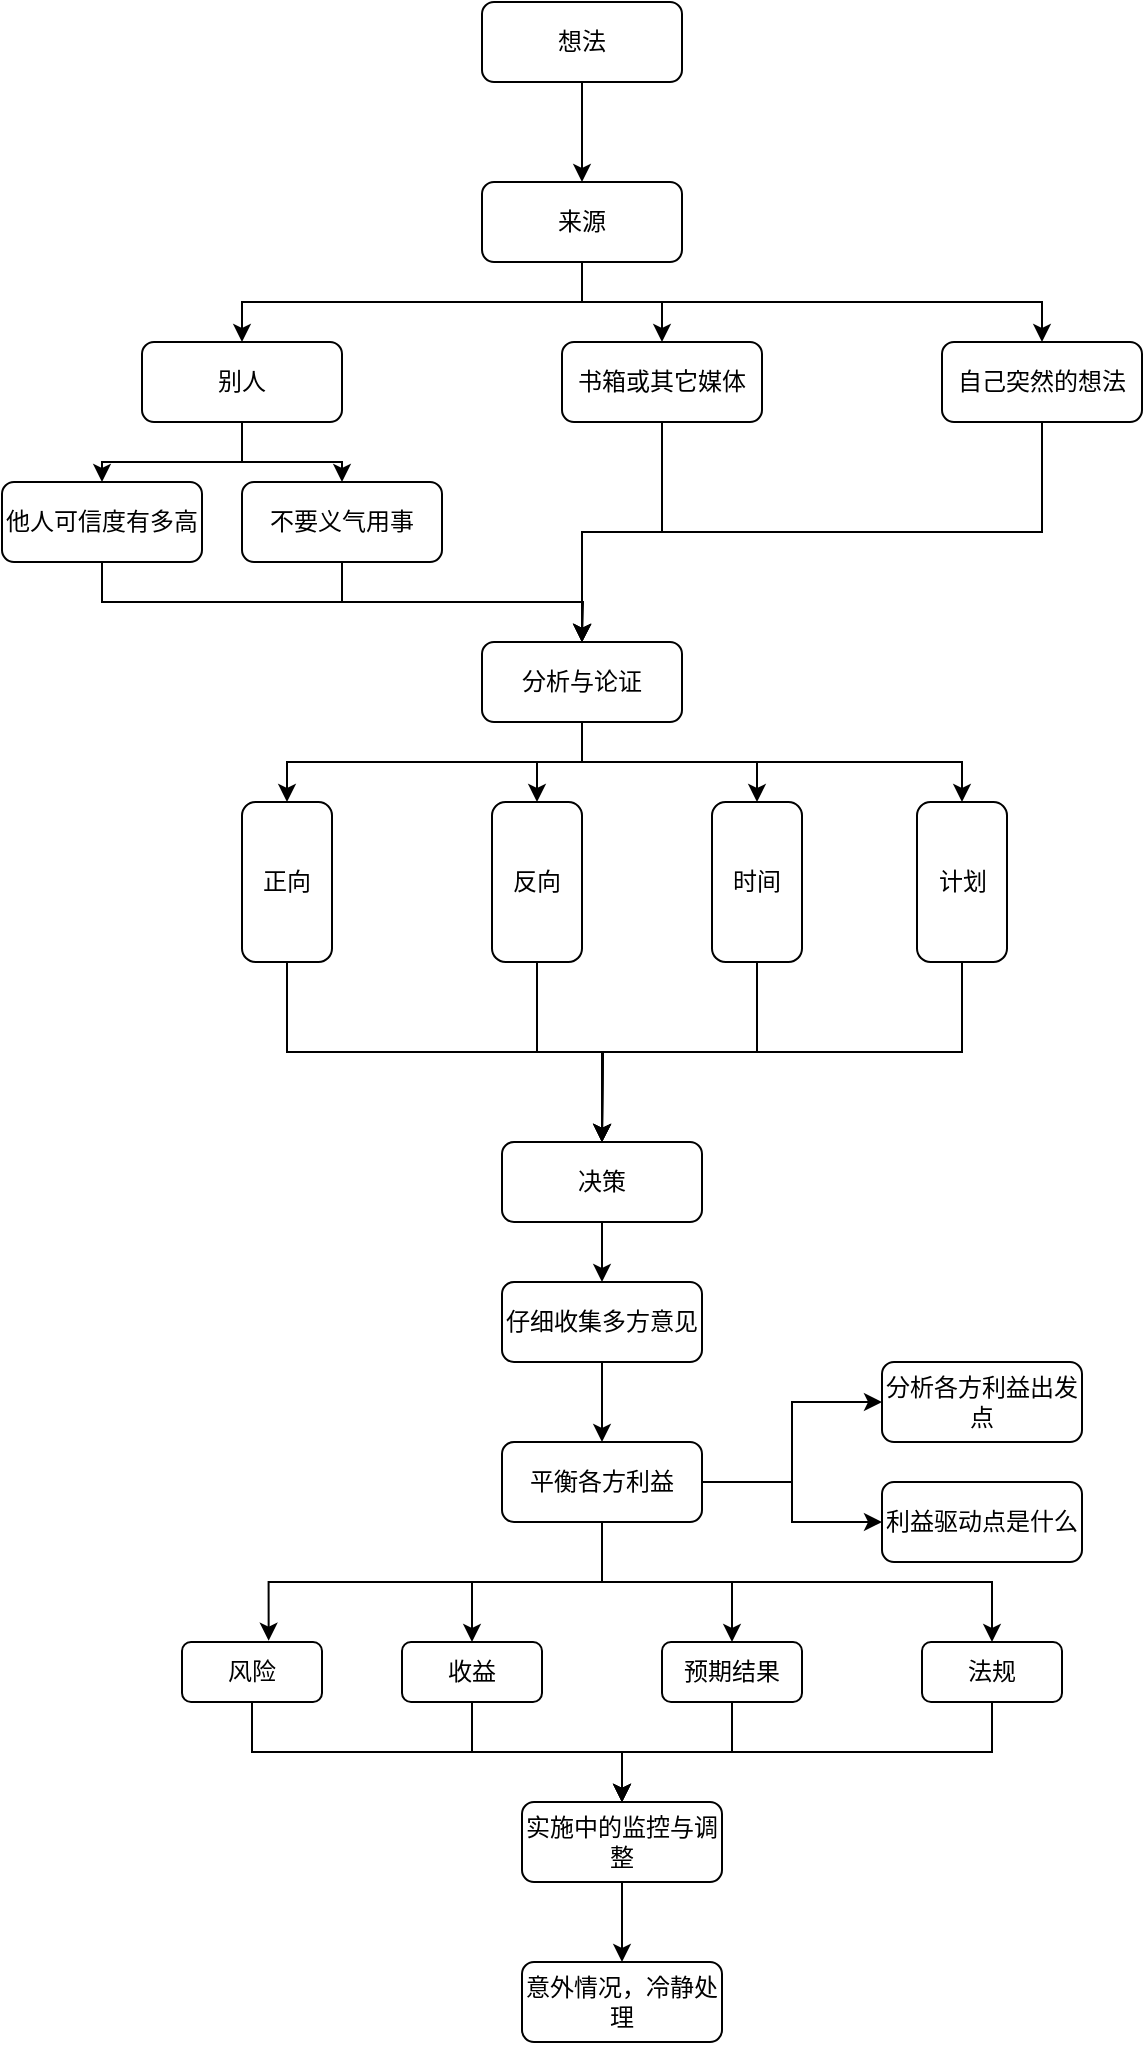 <mxfile version="12.6.5" type="github">
  <diagram id="C5RBs43oDa-KdzZeNtuy" name="Page-1">
    <mxGraphModel dx="920" dy="560" grid="1" gridSize="10" guides="1" tooltips="1" connect="1" arrows="1" fold="1" page="1" pageScale="1" pageWidth="2339" pageHeight="3300" math="0" shadow="0">
      <root>
        <mxCell id="WIyWlLk6GJQsqaUBKTNV-0"/>
        <mxCell id="WIyWlLk6GJQsqaUBKTNV-1" parent="WIyWlLk6GJQsqaUBKTNV-0"/>
        <mxCell id="yWBOLqub9lcGoWVnU1hM-15" style="edgeStyle=orthogonalEdgeStyle;rounded=0;orthogonalLoop=1;jettySize=auto;html=1;exitX=0.5;exitY=1;exitDx=0;exitDy=0;entryX=0.5;entryY=0;entryDx=0;entryDy=0;" parent="WIyWlLk6GJQsqaUBKTNV-1" source="yWBOLqub9lcGoWVnU1hM-0" target="yWBOLqub9lcGoWVnU1hM-1" edge="1">
          <mxGeometry relative="1" as="geometry"/>
        </mxCell>
        <mxCell id="yWBOLqub9lcGoWVnU1hM-0" value="决策" style="rounded=1;whiteSpace=wrap;html=1;" parent="WIyWlLk6GJQsqaUBKTNV-1" vertex="1">
          <mxGeometry x="1320" y="1110" width="100" height="40" as="geometry"/>
        </mxCell>
        <mxCell id="yWBOLqub9lcGoWVnU1hM-16" style="edgeStyle=orthogonalEdgeStyle;rounded=0;orthogonalLoop=1;jettySize=auto;html=1;entryX=0.5;entryY=0;entryDx=0;entryDy=0;" parent="WIyWlLk6GJQsqaUBKTNV-1" source="yWBOLqub9lcGoWVnU1hM-1" target="yWBOLqub9lcGoWVnU1hM-2" edge="1">
          <mxGeometry relative="1" as="geometry"/>
        </mxCell>
        <mxCell id="yWBOLqub9lcGoWVnU1hM-1" value="仔细收集多方意见" style="rounded=1;whiteSpace=wrap;html=1;" parent="WIyWlLk6GJQsqaUBKTNV-1" vertex="1">
          <mxGeometry x="1320" y="1180" width="100" height="40" as="geometry"/>
        </mxCell>
        <mxCell id="yWBOLqub9lcGoWVnU1hM-9" style="edgeStyle=orthogonalEdgeStyle;rounded=0;orthogonalLoop=1;jettySize=auto;html=1;exitX=1;exitY=0.5;exitDx=0;exitDy=0;" parent="WIyWlLk6GJQsqaUBKTNV-1" source="yWBOLqub9lcGoWVnU1hM-2" target="yWBOLqub9lcGoWVnU1hM-8" edge="1">
          <mxGeometry relative="1" as="geometry"/>
        </mxCell>
        <mxCell id="yWBOLqub9lcGoWVnU1hM-17" style="edgeStyle=orthogonalEdgeStyle;rounded=0;orthogonalLoop=1;jettySize=auto;html=1;exitX=0.5;exitY=1;exitDx=0;exitDy=0;entryX=0.619;entryY=-0.022;entryDx=0;entryDy=0;entryPerimeter=0;" parent="WIyWlLk6GJQsqaUBKTNV-1" source="yWBOLqub9lcGoWVnU1hM-2" target="yWBOLqub9lcGoWVnU1hM-3" edge="1">
          <mxGeometry relative="1" as="geometry"/>
        </mxCell>
        <mxCell id="yWBOLqub9lcGoWVnU1hM-18" style="edgeStyle=orthogonalEdgeStyle;rounded=0;orthogonalLoop=1;jettySize=auto;html=1;exitX=0.5;exitY=1;exitDx=0;exitDy=0;entryX=0.5;entryY=0;entryDx=0;entryDy=0;" parent="WIyWlLk6GJQsqaUBKTNV-1" source="yWBOLqub9lcGoWVnU1hM-2" target="yWBOLqub9lcGoWVnU1hM-4" edge="1">
          <mxGeometry relative="1" as="geometry"/>
        </mxCell>
        <mxCell id="yWBOLqub9lcGoWVnU1hM-19" style="edgeStyle=orthogonalEdgeStyle;rounded=0;orthogonalLoop=1;jettySize=auto;html=1;exitX=0.5;exitY=1;exitDx=0;exitDy=0;entryX=0.5;entryY=0;entryDx=0;entryDy=0;" parent="WIyWlLk6GJQsqaUBKTNV-1" source="yWBOLqub9lcGoWVnU1hM-2" target="yWBOLqub9lcGoWVnU1hM-5" edge="1">
          <mxGeometry relative="1" as="geometry"/>
        </mxCell>
        <mxCell id="yWBOLqub9lcGoWVnU1hM-22" style="edgeStyle=orthogonalEdgeStyle;rounded=0;orthogonalLoop=1;jettySize=auto;html=1;exitX=1;exitY=0.5;exitDx=0;exitDy=0;entryX=0;entryY=0.5;entryDx=0;entryDy=0;" parent="WIyWlLk6GJQsqaUBKTNV-1" source="yWBOLqub9lcGoWVnU1hM-2" target="yWBOLqub9lcGoWVnU1hM-21" edge="1">
          <mxGeometry relative="1" as="geometry"/>
        </mxCell>
        <mxCell id="yWBOLqub9lcGoWVnU1hM-26" style="edgeStyle=orthogonalEdgeStyle;rounded=0;orthogonalLoop=1;jettySize=auto;html=1;exitX=0.5;exitY=1;exitDx=0;exitDy=0;" parent="WIyWlLk6GJQsqaUBKTNV-1" source="yWBOLqub9lcGoWVnU1hM-2" target="yWBOLqub9lcGoWVnU1hM-6" edge="1">
          <mxGeometry relative="1" as="geometry"/>
        </mxCell>
        <mxCell id="yWBOLqub9lcGoWVnU1hM-2" value="平衡各方利益" style="rounded=1;whiteSpace=wrap;html=1;" parent="WIyWlLk6GJQsqaUBKTNV-1" vertex="1">
          <mxGeometry x="1320" y="1260" width="100" height="40" as="geometry"/>
        </mxCell>
        <mxCell id="yWBOLqub9lcGoWVnU1hM-23" style="edgeStyle=orthogonalEdgeStyle;rounded=0;orthogonalLoop=1;jettySize=auto;html=1;exitX=0.5;exitY=1;exitDx=0;exitDy=0;" parent="WIyWlLk6GJQsqaUBKTNV-1" source="yWBOLqub9lcGoWVnU1hM-3" target="yWBOLqub9lcGoWVnU1hM-10" edge="1">
          <mxGeometry relative="1" as="geometry"/>
        </mxCell>
        <mxCell id="yWBOLqub9lcGoWVnU1hM-3" value="风险" style="rounded=1;whiteSpace=wrap;html=1;" parent="WIyWlLk6GJQsqaUBKTNV-1" vertex="1">
          <mxGeometry x="1160" y="1360" width="70" height="30" as="geometry"/>
        </mxCell>
        <mxCell id="yWBOLqub9lcGoWVnU1hM-24" style="edgeStyle=orthogonalEdgeStyle;rounded=0;orthogonalLoop=1;jettySize=auto;html=1;exitX=0.5;exitY=1;exitDx=0;exitDy=0;entryX=0.5;entryY=0;entryDx=0;entryDy=0;" parent="WIyWlLk6GJQsqaUBKTNV-1" source="yWBOLqub9lcGoWVnU1hM-4" target="yWBOLqub9lcGoWVnU1hM-10" edge="1">
          <mxGeometry relative="1" as="geometry"/>
        </mxCell>
        <mxCell id="yWBOLqub9lcGoWVnU1hM-4" value="收益" style="rounded=1;whiteSpace=wrap;html=1;" parent="WIyWlLk6GJQsqaUBKTNV-1" vertex="1">
          <mxGeometry x="1270" y="1360" width="70" height="30" as="geometry"/>
        </mxCell>
        <mxCell id="yWBOLqub9lcGoWVnU1hM-25" style="edgeStyle=orthogonalEdgeStyle;rounded=0;orthogonalLoop=1;jettySize=auto;html=1;exitX=0.5;exitY=1;exitDx=0;exitDy=0;entryX=0.5;entryY=0;entryDx=0;entryDy=0;" parent="WIyWlLk6GJQsqaUBKTNV-1" source="yWBOLqub9lcGoWVnU1hM-5" target="yWBOLqub9lcGoWVnU1hM-10" edge="1">
          <mxGeometry relative="1" as="geometry"/>
        </mxCell>
        <mxCell id="yWBOLqub9lcGoWVnU1hM-5" value="预期结果" style="rounded=1;whiteSpace=wrap;html=1;" parent="WIyWlLk6GJQsqaUBKTNV-1" vertex="1">
          <mxGeometry x="1400" y="1360" width="70" height="30" as="geometry"/>
        </mxCell>
        <mxCell id="yWBOLqub9lcGoWVnU1hM-27" style="edgeStyle=orthogonalEdgeStyle;rounded=0;orthogonalLoop=1;jettySize=auto;html=1;exitX=0.5;exitY=1;exitDx=0;exitDy=0;entryX=0.5;entryY=0;entryDx=0;entryDy=0;" parent="WIyWlLk6GJQsqaUBKTNV-1" source="yWBOLqub9lcGoWVnU1hM-6" target="yWBOLqub9lcGoWVnU1hM-10" edge="1">
          <mxGeometry relative="1" as="geometry"/>
        </mxCell>
        <mxCell id="yWBOLqub9lcGoWVnU1hM-6" value="法规" style="rounded=1;whiteSpace=wrap;html=1;" parent="WIyWlLk6GJQsqaUBKTNV-1" vertex="1">
          <mxGeometry x="1530" y="1360" width="70" height="30" as="geometry"/>
        </mxCell>
        <mxCell id="yWBOLqub9lcGoWVnU1hM-8" value="分析各方利益出发点" style="rounded=1;whiteSpace=wrap;html=1;" parent="WIyWlLk6GJQsqaUBKTNV-1" vertex="1">
          <mxGeometry x="1510" y="1220" width="100" height="40" as="geometry"/>
        </mxCell>
        <mxCell id="ShGUxtKquUQzhDYGWwql-31" style="edgeStyle=orthogonalEdgeStyle;rounded=0;orthogonalLoop=1;jettySize=auto;html=1;exitX=0.5;exitY=1;exitDx=0;exitDy=0;entryX=0.5;entryY=0;entryDx=0;entryDy=0;align=center;" parent="WIyWlLk6GJQsqaUBKTNV-1" source="yWBOLqub9lcGoWVnU1hM-10" target="ShGUxtKquUQzhDYGWwql-30" edge="1">
          <mxGeometry relative="1" as="geometry"/>
        </mxCell>
        <mxCell id="yWBOLqub9lcGoWVnU1hM-10" value="实施中的监控与调整" style="rounded=1;whiteSpace=wrap;html=1;" parent="WIyWlLk6GJQsqaUBKTNV-1" vertex="1">
          <mxGeometry x="1330" y="1440" width="100" height="40" as="geometry"/>
        </mxCell>
        <mxCell id="yWBOLqub9lcGoWVnU1hM-21" value="利益驱动点是什么" style="rounded=1;whiteSpace=wrap;html=1;" parent="WIyWlLk6GJQsqaUBKTNV-1" vertex="1">
          <mxGeometry x="1510" y="1280" width="100" height="40" as="geometry"/>
        </mxCell>
        <mxCell id="ShGUxtKquUQzhDYGWwql-10" style="edgeStyle=orthogonalEdgeStyle;rounded=0;orthogonalLoop=1;jettySize=auto;html=1;exitX=0.5;exitY=1;exitDx=0;exitDy=0;entryX=0.5;entryY=0;entryDx=0;entryDy=0;align=center;" parent="WIyWlLk6GJQsqaUBKTNV-1" source="ShGUxtKquUQzhDYGWwql-0" target="ShGUxtKquUQzhDYGWwql-1" edge="1">
          <mxGeometry relative="1" as="geometry"/>
        </mxCell>
        <mxCell id="ShGUxtKquUQzhDYGWwql-0" value="想法" style="rounded=1;whiteSpace=wrap;html=1;" parent="WIyWlLk6GJQsqaUBKTNV-1" vertex="1">
          <mxGeometry x="1310" y="540" width="100" height="40" as="geometry"/>
        </mxCell>
        <mxCell id="ShGUxtKquUQzhDYGWwql-11" style="edgeStyle=orthogonalEdgeStyle;rounded=0;orthogonalLoop=1;jettySize=auto;html=1;exitX=0.5;exitY=1;exitDx=0;exitDy=0;entryX=0.5;entryY=0;entryDx=0;entryDy=0;align=center;" parent="WIyWlLk6GJQsqaUBKTNV-1" source="ShGUxtKquUQzhDYGWwql-1" target="ShGUxtKquUQzhDYGWwql-6" edge="1">
          <mxGeometry relative="1" as="geometry"/>
        </mxCell>
        <mxCell id="ShGUxtKquUQzhDYGWwql-14" style="edgeStyle=orthogonalEdgeStyle;rounded=0;orthogonalLoop=1;jettySize=auto;html=1;exitX=0.5;exitY=1;exitDx=0;exitDy=0;entryX=0.5;entryY=0;entryDx=0;entryDy=0;align=center;" parent="WIyWlLk6GJQsqaUBKTNV-1" source="ShGUxtKquUQzhDYGWwql-1" target="ShGUxtKquUQzhDYGWwql-3" edge="1">
          <mxGeometry relative="1" as="geometry"/>
        </mxCell>
        <mxCell id="ShGUxtKquUQzhDYGWwql-17" style="edgeStyle=orthogonalEdgeStyle;rounded=0;orthogonalLoop=1;jettySize=auto;html=1;exitX=0.5;exitY=1;exitDx=0;exitDy=0;align=center;" parent="WIyWlLk6GJQsqaUBKTNV-1" source="ShGUxtKquUQzhDYGWwql-1" target="ShGUxtKquUQzhDYGWwql-9" edge="1">
          <mxGeometry relative="1" as="geometry"/>
        </mxCell>
        <mxCell id="ShGUxtKquUQzhDYGWwql-1" value="来源" style="rounded=1;whiteSpace=wrap;html=1;" parent="WIyWlLk6GJQsqaUBKTNV-1" vertex="1">
          <mxGeometry x="1310" y="630" width="100" height="40" as="geometry"/>
        </mxCell>
        <mxCell id="ShGUxtKquUQzhDYGWwql-20" style="edgeStyle=orthogonalEdgeStyle;rounded=0;orthogonalLoop=1;jettySize=auto;html=1;exitX=0.5;exitY=1;exitDx=0;exitDy=0;entryX=0.5;entryY=0;entryDx=0;entryDy=0;align=center;" parent="WIyWlLk6GJQsqaUBKTNV-1" source="ShGUxtKquUQzhDYGWwql-3" target="ShGUxtKquUQzhDYGWwql-5" edge="1">
          <mxGeometry relative="1" as="geometry"/>
        </mxCell>
        <mxCell id="ShGUxtKquUQzhDYGWwql-22" style="edgeStyle=orthogonalEdgeStyle;rounded=0;orthogonalLoop=1;jettySize=auto;html=1;exitX=0.5;exitY=1;exitDx=0;exitDy=0;entryX=0.5;entryY=0;entryDx=0;entryDy=0;align=center;" parent="WIyWlLk6GJQsqaUBKTNV-1" source="ShGUxtKquUQzhDYGWwql-3" target="ShGUxtKquUQzhDYGWwql-4" edge="1">
          <mxGeometry relative="1" as="geometry"/>
        </mxCell>
        <mxCell id="ShGUxtKquUQzhDYGWwql-3" value="别人" style="rounded=1;whiteSpace=wrap;html=1;" parent="WIyWlLk6GJQsqaUBKTNV-1" vertex="1">
          <mxGeometry x="1140" y="710" width="100" height="40" as="geometry"/>
        </mxCell>
        <mxCell id="kzwmuXA0MkF34zWOYLQk-8" style="edgeStyle=orthogonalEdgeStyle;rounded=0;orthogonalLoop=1;jettySize=auto;html=1;exitX=0.5;exitY=1;exitDx=0;exitDy=0;entryX=0.5;entryY=0;entryDx=0;entryDy=0;" edge="1" parent="WIyWlLk6GJQsqaUBKTNV-1" source="ShGUxtKquUQzhDYGWwql-4" target="ShGUxtKquUQzhDYGWwql-8">
          <mxGeometry relative="1" as="geometry"/>
        </mxCell>
        <mxCell id="ShGUxtKquUQzhDYGWwql-4" value="他人可信度有多高" style="rounded=1;whiteSpace=wrap;html=1;" parent="WIyWlLk6GJQsqaUBKTNV-1" vertex="1">
          <mxGeometry x="1070" y="780" width="100" height="40" as="geometry"/>
        </mxCell>
        <mxCell id="kzwmuXA0MkF34zWOYLQk-7" style="edgeStyle=orthogonalEdgeStyle;rounded=0;orthogonalLoop=1;jettySize=auto;html=1;exitX=0.5;exitY=1;exitDx=0;exitDy=0;" edge="1" parent="WIyWlLk6GJQsqaUBKTNV-1" source="ShGUxtKquUQzhDYGWwql-5">
          <mxGeometry relative="1" as="geometry">
            <mxPoint x="1360" y="860" as="targetPoint"/>
          </mxGeometry>
        </mxCell>
        <mxCell id="ShGUxtKquUQzhDYGWwql-5" value="不要义气用事" style="rounded=1;whiteSpace=wrap;html=1;" parent="WIyWlLk6GJQsqaUBKTNV-1" vertex="1">
          <mxGeometry x="1190" y="780" width="100" height="40" as="geometry"/>
        </mxCell>
        <mxCell id="kzwmuXA0MkF34zWOYLQk-5" style="edgeStyle=orthogonalEdgeStyle;rounded=0;orthogonalLoop=1;jettySize=auto;html=1;exitX=0.5;exitY=1;exitDx=0;exitDy=0;entryX=0.5;entryY=0;entryDx=0;entryDy=0;" edge="1" parent="WIyWlLk6GJQsqaUBKTNV-1" source="ShGUxtKquUQzhDYGWwql-6" target="ShGUxtKquUQzhDYGWwql-8">
          <mxGeometry relative="1" as="geometry"/>
        </mxCell>
        <mxCell id="ShGUxtKquUQzhDYGWwql-6" value="书箱或其它媒体" style="rounded=1;whiteSpace=wrap;html=1;" parent="WIyWlLk6GJQsqaUBKTNV-1" vertex="1">
          <mxGeometry x="1350" y="710" width="100" height="40" as="geometry"/>
        </mxCell>
        <mxCell id="kzwmuXA0MkF34zWOYLQk-9" style="edgeStyle=orthogonalEdgeStyle;rounded=0;orthogonalLoop=1;jettySize=auto;html=1;exitX=0.5;exitY=1;exitDx=0;exitDy=0;entryX=0.5;entryY=0;entryDx=0;entryDy=0;" edge="1" parent="WIyWlLk6GJQsqaUBKTNV-1" source="ShGUxtKquUQzhDYGWwql-8" target="kzwmuXA0MkF34zWOYLQk-0">
          <mxGeometry relative="1" as="geometry"/>
        </mxCell>
        <mxCell id="kzwmuXA0MkF34zWOYLQk-10" style="edgeStyle=orthogonalEdgeStyle;rounded=0;orthogonalLoop=1;jettySize=auto;html=1;exitX=0.5;exitY=1;exitDx=0;exitDy=0;entryX=0.5;entryY=0;entryDx=0;entryDy=0;" edge="1" parent="WIyWlLk6GJQsqaUBKTNV-1" source="ShGUxtKquUQzhDYGWwql-8" target="kzwmuXA0MkF34zWOYLQk-1">
          <mxGeometry relative="1" as="geometry"/>
        </mxCell>
        <mxCell id="kzwmuXA0MkF34zWOYLQk-11" style="edgeStyle=orthogonalEdgeStyle;rounded=0;orthogonalLoop=1;jettySize=auto;html=1;exitX=0.5;exitY=1;exitDx=0;exitDy=0;entryX=0.5;entryY=0;entryDx=0;entryDy=0;" edge="1" parent="WIyWlLk6GJQsqaUBKTNV-1" source="ShGUxtKquUQzhDYGWwql-8" target="kzwmuXA0MkF34zWOYLQk-3">
          <mxGeometry relative="1" as="geometry"/>
        </mxCell>
        <mxCell id="kzwmuXA0MkF34zWOYLQk-12" style="edgeStyle=orthogonalEdgeStyle;rounded=0;orthogonalLoop=1;jettySize=auto;html=1;exitX=0.5;exitY=1;exitDx=0;exitDy=0;entryX=0.5;entryY=0;entryDx=0;entryDy=0;" edge="1" parent="WIyWlLk6GJQsqaUBKTNV-1" source="ShGUxtKquUQzhDYGWwql-8" target="kzwmuXA0MkF34zWOYLQk-4">
          <mxGeometry relative="1" as="geometry"/>
        </mxCell>
        <mxCell id="ShGUxtKquUQzhDYGWwql-8" value="分析与论证" style="rounded=1;whiteSpace=wrap;html=1;" parent="WIyWlLk6GJQsqaUBKTNV-1" vertex="1">
          <mxGeometry x="1310" y="860" width="100" height="40" as="geometry"/>
        </mxCell>
        <mxCell id="kzwmuXA0MkF34zWOYLQk-6" style="edgeStyle=orthogonalEdgeStyle;rounded=0;orthogonalLoop=1;jettySize=auto;html=1;exitX=0.5;exitY=1;exitDx=0;exitDy=0;entryX=0.5;entryY=0;entryDx=0;entryDy=0;" edge="1" parent="WIyWlLk6GJQsqaUBKTNV-1" source="ShGUxtKquUQzhDYGWwql-9" target="ShGUxtKquUQzhDYGWwql-8">
          <mxGeometry relative="1" as="geometry"/>
        </mxCell>
        <mxCell id="ShGUxtKquUQzhDYGWwql-9" value="自己突然的想法" style="rounded=1;whiteSpace=wrap;html=1;" parent="WIyWlLk6GJQsqaUBKTNV-1" vertex="1">
          <mxGeometry x="1540" y="710" width="100" height="40" as="geometry"/>
        </mxCell>
        <mxCell id="ShGUxtKquUQzhDYGWwql-30" value="意外情况，冷静处理" style="rounded=1;whiteSpace=wrap;html=1;" parent="WIyWlLk6GJQsqaUBKTNV-1" vertex="1">
          <mxGeometry x="1330" y="1520" width="100" height="40" as="geometry"/>
        </mxCell>
        <mxCell id="kzwmuXA0MkF34zWOYLQk-13" style="edgeStyle=orthogonalEdgeStyle;rounded=0;orthogonalLoop=1;jettySize=auto;html=1;exitX=0.5;exitY=1;exitDx=0;exitDy=0;entryX=0.5;entryY=0;entryDx=0;entryDy=0;" edge="1" parent="WIyWlLk6GJQsqaUBKTNV-1" source="kzwmuXA0MkF34zWOYLQk-0" target="yWBOLqub9lcGoWVnU1hM-0">
          <mxGeometry relative="1" as="geometry"/>
        </mxCell>
        <mxCell id="kzwmuXA0MkF34zWOYLQk-0" value="正向" style="rounded=1;whiteSpace=wrap;html=1;" vertex="1" parent="WIyWlLk6GJQsqaUBKTNV-1">
          <mxGeometry x="1190" y="940" width="45" height="80" as="geometry"/>
        </mxCell>
        <mxCell id="kzwmuXA0MkF34zWOYLQk-14" style="edgeStyle=orthogonalEdgeStyle;rounded=0;orthogonalLoop=1;jettySize=auto;html=1;exitX=0.5;exitY=1;exitDx=0;exitDy=0;" edge="1" parent="WIyWlLk6GJQsqaUBKTNV-1" source="kzwmuXA0MkF34zWOYLQk-1">
          <mxGeometry relative="1" as="geometry">
            <mxPoint x="1370" y="1110" as="targetPoint"/>
          </mxGeometry>
        </mxCell>
        <mxCell id="kzwmuXA0MkF34zWOYLQk-1" value="反向" style="rounded=1;whiteSpace=wrap;html=1;" vertex="1" parent="WIyWlLk6GJQsqaUBKTNV-1">
          <mxGeometry x="1315" y="940" width="45" height="80" as="geometry"/>
        </mxCell>
        <mxCell id="kzwmuXA0MkF34zWOYLQk-15" style="edgeStyle=orthogonalEdgeStyle;rounded=0;orthogonalLoop=1;jettySize=auto;html=1;exitX=0.5;exitY=1;exitDx=0;exitDy=0;entryX=0.5;entryY=0;entryDx=0;entryDy=0;" edge="1" parent="WIyWlLk6GJQsqaUBKTNV-1" source="kzwmuXA0MkF34zWOYLQk-3" target="yWBOLqub9lcGoWVnU1hM-0">
          <mxGeometry relative="1" as="geometry"/>
        </mxCell>
        <mxCell id="kzwmuXA0MkF34zWOYLQk-3" value="时间" style="rounded=1;whiteSpace=wrap;html=1;" vertex="1" parent="WIyWlLk6GJQsqaUBKTNV-1">
          <mxGeometry x="1425" y="940" width="45" height="80" as="geometry"/>
        </mxCell>
        <mxCell id="kzwmuXA0MkF34zWOYLQk-16" style="edgeStyle=orthogonalEdgeStyle;rounded=0;orthogonalLoop=1;jettySize=auto;html=1;exitX=0.5;exitY=1;exitDx=0;exitDy=0;" edge="1" parent="WIyWlLk6GJQsqaUBKTNV-1" source="kzwmuXA0MkF34zWOYLQk-4">
          <mxGeometry relative="1" as="geometry">
            <mxPoint x="1370" y="1110" as="targetPoint"/>
          </mxGeometry>
        </mxCell>
        <mxCell id="kzwmuXA0MkF34zWOYLQk-4" value="计划" style="rounded=1;whiteSpace=wrap;html=1;" vertex="1" parent="WIyWlLk6GJQsqaUBKTNV-1">
          <mxGeometry x="1527.5" y="940" width="45" height="80" as="geometry"/>
        </mxCell>
      </root>
    </mxGraphModel>
  </diagram>
</mxfile>
